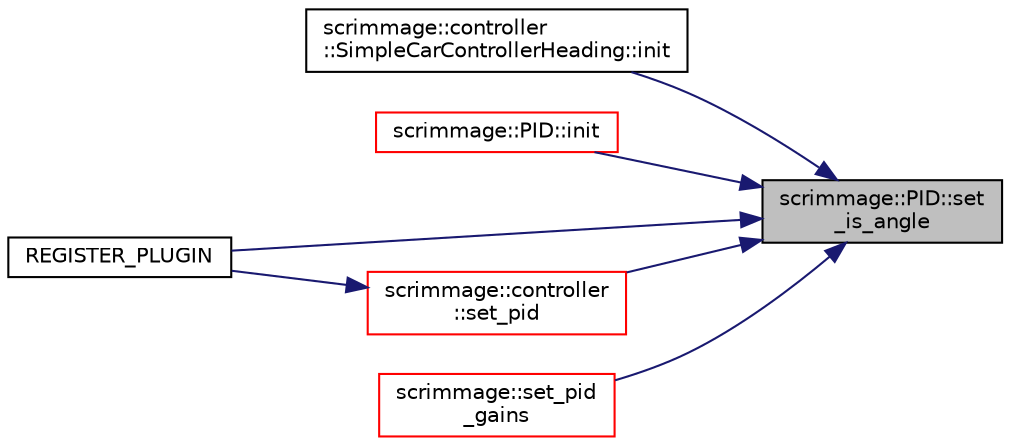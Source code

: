 digraph "scrimmage::PID::set_is_angle"
{
 // LATEX_PDF_SIZE
  edge [fontname="Helvetica",fontsize="10",labelfontname="Helvetica",labelfontsize="10"];
  node [fontname="Helvetica",fontsize="10",shape=record];
  rankdir="RL";
  Node1 [label="scrimmage::PID::set\l_is_angle",height=0.2,width=0.4,color="black", fillcolor="grey75", style="filled", fontcolor="black",tooltip=" "];
  Node1 -> Node2 [dir="back",color="midnightblue",fontsize="10",style="solid",fontname="Helvetica"];
  Node2 [label="scrimmage::controller\l::SimpleCarControllerHeading::init",height=0.2,width=0.4,color="black", fillcolor="white", style="filled",URL="$classscrimmage_1_1controller_1_1SimpleCarControllerHeading.html#ac276c967ac06f29088ec5c05d7b4a473",tooltip=" "];
  Node1 -> Node3 [dir="back",color="midnightblue",fontsize="10",style="solid",fontname="Helvetica"];
  Node3 [label="scrimmage::PID::init",height=0.2,width=0.4,color="red", fillcolor="white", style="filled",URL="$classscrimmage_1_1PID.html#af0dfdaf6faa01780bec02a2f1605ce0c",tooltip=" "];
  Node1 -> Node8 [dir="back",color="midnightblue",fontsize="10",style="solid",fontname="Helvetica"];
  Node8 [label="REGISTER_PLUGIN",height=0.2,width=0.4,color="black", fillcolor="white", style="filled",URL="$FixedWing6DOFControllerPID_8cpp.html#aded4b6b935e53373fac6c686a11a9156",tooltip=" "];
  Node1 -> Node9 [dir="back",color="midnightblue",fontsize="10",style="solid",fontname="Helvetica"];
  Node9 [label="scrimmage::controller\l::set_pid",height=0.2,width=0.4,color="red", fillcolor="white", style="filled",URL="$namespacescrimmage_1_1controller.html#a5b7141b6d663554901650d6519554648",tooltip=" "];
  Node9 -> Node8 [dir="back",color="midnightblue",fontsize="10",style="solid",fontname="Helvetica"];
  Node1 -> Node11 [dir="back",color="midnightblue",fontsize="10",style="solid",fontname="Helvetica"];
  Node11 [label="scrimmage::set_pid\l_gains",height=0.2,width=0.4,color="red", fillcolor="white", style="filled",URL="$namespacescrimmage.html#a2fa35a2c7a8826d63f0af21074149b6a",tooltip=" "];
}
